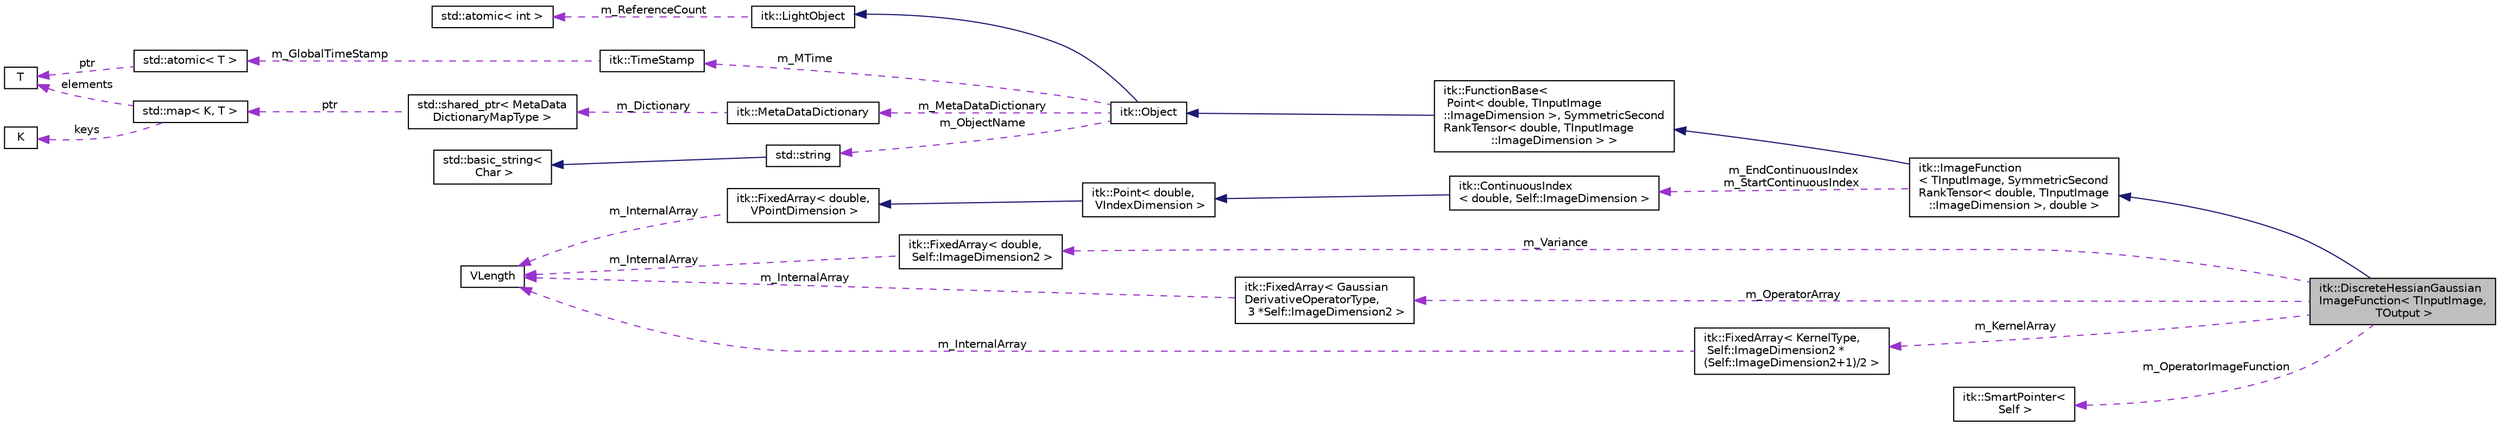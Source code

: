 digraph "itk::DiscreteHessianGaussianImageFunction&lt; TInputImage, TOutput &gt;"
{
 // LATEX_PDF_SIZE
  edge [fontname="Helvetica",fontsize="10",labelfontname="Helvetica",labelfontsize="10"];
  node [fontname="Helvetica",fontsize="10",shape=record];
  rankdir="LR";
  Node1 [label="itk::DiscreteHessianGaussian\lImageFunction\< TInputImage,\l TOutput \>",height=0.2,width=0.4,color="black", fillcolor="grey75", style="filled", fontcolor="black",tooltip="Compute the Hessian Gaussian of an image at a specific location in space by calculating discrete seco..."];
  Node2 -> Node1 [dir="back",color="midnightblue",fontsize="10",style="solid",fontname="Helvetica"];
  Node2 [label="itk::ImageFunction\l\< TInputImage, SymmetricSecond\lRankTensor\< double, TInputImage\l::ImageDimension \>, double \>",height=0.2,width=0.4,color="black", fillcolor="white", style="filled",URL="$classitk_1_1ImageFunction.html",tooltip=" "];
  Node3 -> Node2 [dir="back",color="midnightblue",fontsize="10",style="solid",fontname="Helvetica"];
  Node3 [label="itk::FunctionBase\<\l Point\< double, TInputImage\l::ImageDimension \>, SymmetricSecond\lRankTensor\< double, TInputImage\l::ImageDimension \> \>",height=0.2,width=0.4,color="black", fillcolor="white", style="filled",URL="$classitk_1_1FunctionBase.html",tooltip=" "];
  Node4 -> Node3 [dir="back",color="midnightblue",fontsize="10",style="solid",fontname="Helvetica"];
  Node4 [label="itk::Object",height=0.2,width=0.4,color="black", fillcolor="white", style="filled",URL="$classitk_1_1Object.html",tooltip="Base class for most ITK classes."];
  Node5 -> Node4 [dir="back",color="midnightblue",fontsize="10",style="solid",fontname="Helvetica"];
  Node5 [label="itk::LightObject",height=0.2,width=0.4,color="black", fillcolor="white", style="filled",URL="$classitk_1_1LightObject.html",tooltip="Light weight base class for most itk classes."];
  Node6 -> Node5 [dir="back",color="darkorchid3",fontsize="10",style="dashed",label=" m_ReferenceCount" ,fontname="Helvetica"];
  Node6 [label="std::atomic\< int \>",height=0.2,width=0.4,color="black", fillcolor="white", style="filled",tooltip=" "];
  Node7 -> Node4 [dir="back",color="darkorchid3",fontsize="10",style="dashed",label=" m_MTime" ,fontname="Helvetica"];
  Node7 [label="itk::TimeStamp",height=0.2,width=0.4,color="black", fillcolor="white", style="filled",URL="$classitk_1_1TimeStamp.html",tooltip="Generate a unique, increasing time value."];
  Node8 -> Node7 [dir="back",color="darkorchid3",fontsize="10",style="dashed",label=" m_GlobalTimeStamp" ,fontname="Helvetica"];
  Node8 [label="std::atomic\< T \>",height=0.2,width=0.4,color="black", fillcolor="white", style="filled",tooltip=" "];
  Node9 -> Node8 [dir="back",color="darkorchid3",fontsize="10",style="dashed",label=" ptr" ,fontname="Helvetica"];
  Node9 [label="T",height=0.2,width=0.4,color="black", fillcolor="white", style="filled",tooltip=" "];
  Node10 -> Node4 [dir="back",color="darkorchid3",fontsize="10",style="dashed",label=" m_MetaDataDictionary" ,fontname="Helvetica"];
  Node10 [label="itk::MetaDataDictionary",height=0.2,width=0.4,color="black", fillcolor="white", style="filled",URL="$classitk_1_1MetaDataDictionary.html",tooltip="Provides a mechanism for storing a collection of arbitrary data types."];
  Node11 -> Node10 [dir="back",color="darkorchid3",fontsize="10",style="dashed",label=" m_Dictionary" ,fontname="Helvetica"];
  Node11 [label="std::shared_ptr\< MetaData\lDictionaryMapType \>",height=0.2,width=0.4,color="black", fillcolor="white", style="filled",tooltip=" "];
  Node12 -> Node11 [dir="back",color="darkorchid3",fontsize="10",style="dashed",label=" ptr" ,fontname="Helvetica"];
  Node12 [label="std::map\< K, T \>",height=0.2,width=0.4,color="black", fillcolor="white", style="filled",tooltip=" "];
  Node13 -> Node12 [dir="back",color="darkorchid3",fontsize="10",style="dashed",label=" keys" ,fontname="Helvetica"];
  Node13 [label="K",height=0.2,width=0.4,color="black", fillcolor="white", style="filled",tooltip=" "];
  Node9 -> Node12 [dir="back",color="darkorchid3",fontsize="10",style="dashed",label=" elements" ,fontname="Helvetica"];
  Node14 -> Node4 [dir="back",color="darkorchid3",fontsize="10",style="dashed",label=" m_ObjectName" ,fontname="Helvetica"];
  Node14 [label="std::string",height=0.2,width=0.4,color="black", fillcolor="white", style="filled",tooltip=" "];
  Node15 -> Node14 [dir="back",color="midnightblue",fontsize="10",style="solid",fontname="Helvetica"];
  Node15 [label="std::basic_string\<\l Char \>",height=0.2,width=0.4,color="black", fillcolor="white", style="filled",tooltip=" "];
  Node16 -> Node2 [dir="back",color="darkorchid3",fontsize="10",style="dashed",label=" m_EndContinuousIndex\nm_StartContinuousIndex" ,fontname="Helvetica"];
  Node16 [label="itk::ContinuousIndex\l\< double, Self::ImageDimension \>",height=0.2,width=0.4,color="black", fillcolor="white", style="filled",URL="$classitk_1_1ContinuousIndex.html",tooltip=" "];
  Node17 -> Node16 [dir="back",color="midnightblue",fontsize="10",style="solid",fontname="Helvetica"];
  Node17 [label="itk::Point\< double,\l VIndexDimension \>",height=0.2,width=0.4,color="black", fillcolor="white", style="filled",URL="$classitk_1_1Point.html",tooltip=" "];
  Node18 -> Node17 [dir="back",color="midnightblue",fontsize="10",style="solid",fontname="Helvetica"];
  Node18 [label="itk::FixedArray\< double,\l VPointDimension \>",height=0.2,width=0.4,color="black", fillcolor="white", style="filled",URL="$classitk_1_1FixedArray.html",tooltip=" "];
  Node19 -> Node18 [dir="back",color="darkorchid3",fontsize="10",style="dashed",label=" m_InternalArray" ,fontname="Helvetica"];
  Node19 [label="VLength",height=0.2,width=0.4,color="black", fillcolor="white", style="filled",URL="$classVLength.html",tooltip=" "];
  Node20 -> Node1 [dir="back",color="darkorchid3",fontsize="10",style="dashed",label=" m_Variance" ,fontname="Helvetica"];
  Node20 [label="itk::FixedArray\< double,\l Self::ImageDimension2 \>",height=0.2,width=0.4,color="black", fillcolor="white", style="filled",URL="$classitk_1_1FixedArray.html",tooltip=" "];
  Node19 -> Node20 [dir="back",color="darkorchid3",fontsize="10",style="dashed",label=" m_InternalArray" ,fontname="Helvetica"];
  Node21 -> Node1 [dir="back",color="darkorchid3",fontsize="10",style="dashed",label=" m_OperatorArray" ,fontname="Helvetica"];
  Node21 [label="itk::FixedArray\< Gaussian\lDerivativeOperatorType,\l 3 *Self::ImageDimension2 \>",height=0.2,width=0.4,color="black", fillcolor="white", style="filled",URL="$classitk_1_1FixedArray.html",tooltip=" "];
  Node19 -> Node21 [dir="back",color="darkorchid3",fontsize="10",style="dashed",label=" m_InternalArray" ,fontname="Helvetica"];
  Node22 -> Node1 [dir="back",color="darkorchid3",fontsize="10",style="dashed",label=" m_KernelArray" ,fontname="Helvetica"];
  Node22 [label="itk::FixedArray\< KernelType,\l Self::ImageDimension2 *\l(Self::ImageDimension2+1)/2 \>",height=0.2,width=0.4,color="black", fillcolor="white", style="filled",URL="$classitk_1_1FixedArray.html",tooltip=" "];
  Node19 -> Node22 [dir="back",color="darkorchid3",fontsize="10",style="dashed",label=" m_InternalArray" ,fontname="Helvetica"];
  Node23 -> Node1 [dir="back",color="darkorchid3",fontsize="10",style="dashed",label=" m_OperatorImageFunction" ,fontname="Helvetica"];
  Node23 [label="itk::SmartPointer\<\l Self \>",height=0.2,width=0.4,color="black", fillcolor="white", style="filled",URL="$classitk_1_1SmartPointer.html",tooltip=" "];
}
